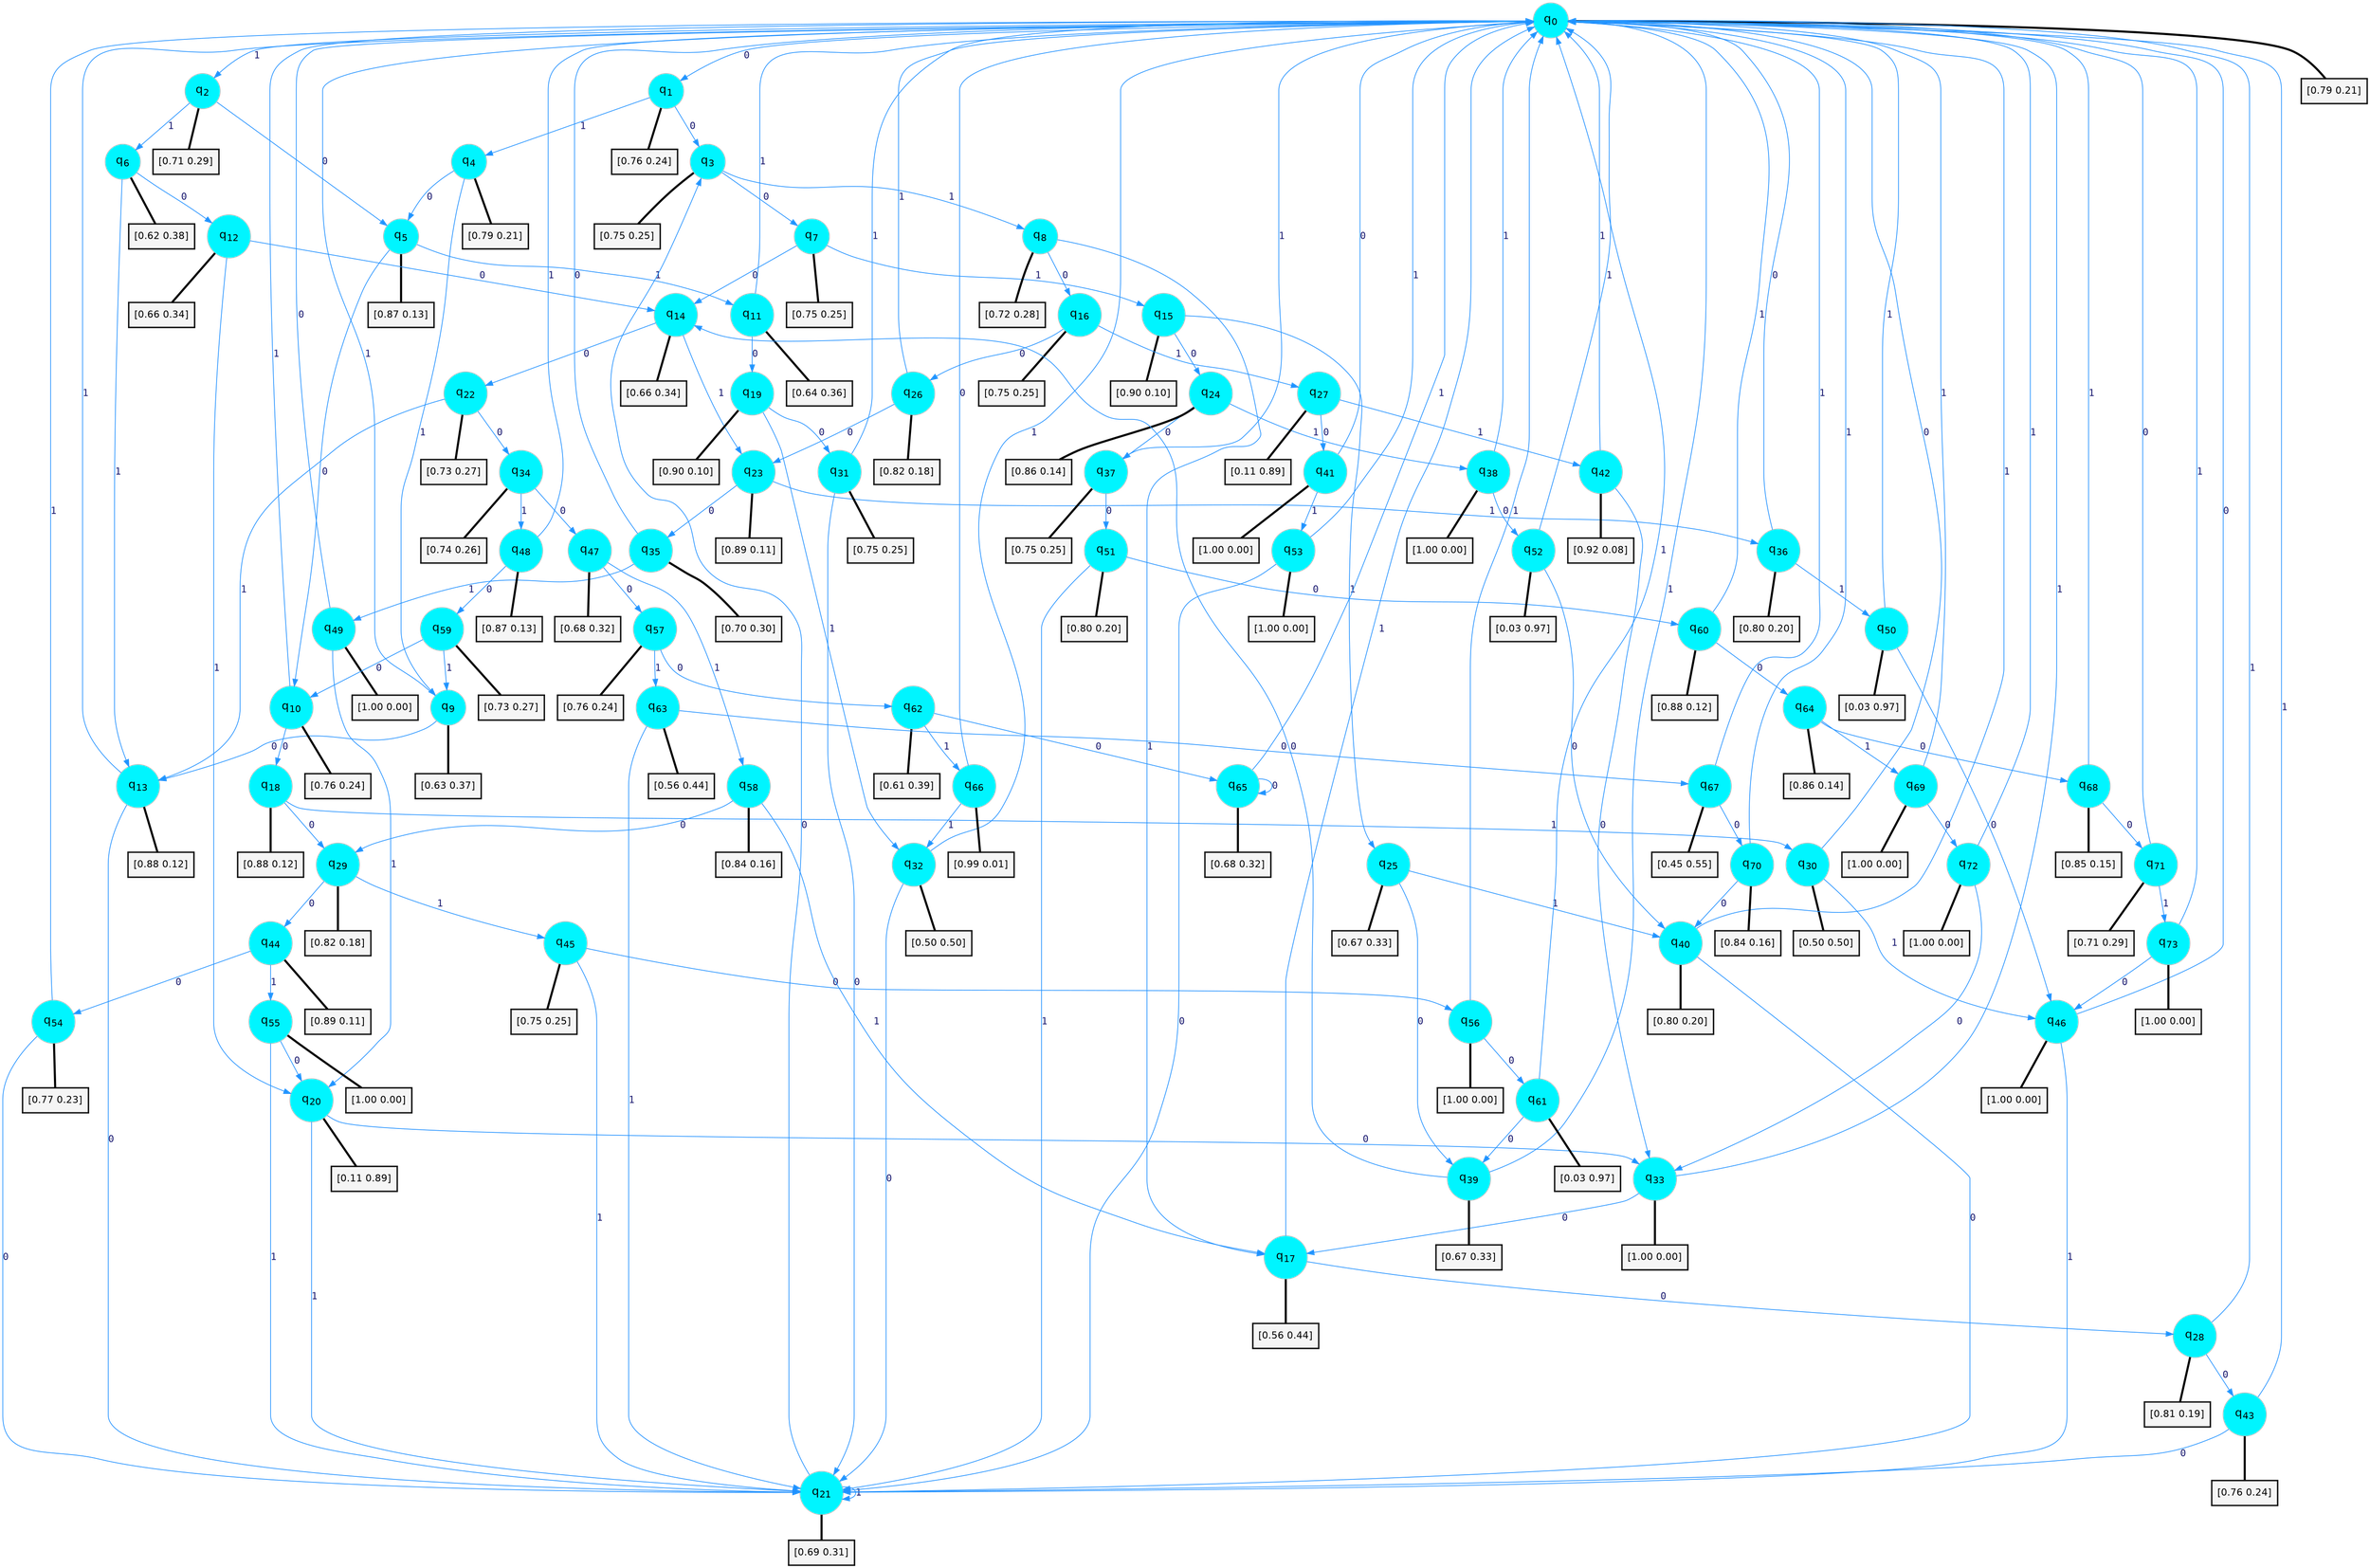 digraph G {
graph [
bgcolor=transparent, dpi=300, rankdir=TD, size="40,25"];
node [
color=gray, fillcolor=turquoise1, fontcolor=black, fontname=Helvetica, fontsize=16, fontweight=bold, shape=circle, style=filled];
edge [
arrowsize=1, color=dodgerblue1, fontcolor=midnightblue, fontname=courier, fontweight=bold, penwidth=1, style=solid, weight=20];
0[label=<q<SUB>0</SUB>>];
1[label=<q<SUB>1</SUB>>];
2[label=<q<SUB>2</SUB>>];
3[label=<q<SUB>3</SUB>>];
4[label=<q<SUB>4</SUB>>];
5[label=<q<SUB>5</SUB>>];
6[label=<q<SUB>6</SUB>>];
7[label=<q<SUB>7</SUB>>];
8[label=<q<SUB>8</SUB>>];
9[label=<q<SUB>9</SUB>>];
10[label=<q<SUB>10</SUB>>];
11[label=<q<SUB>11</SUB>>];
12[label=<q<SUB>12</SUB>>];
13[label=<q<SUB>13</SUB>>];
14[label=<q<SUB>14</SUB>>];
15[label=<q<SUB>15</SUB>>];
16[label=<q<SUB>16</SUB>>];
17[label=<q<SUB>17</SUB>>];
18[label=<q<SUB>18</SUB>>];
19[label=<q<SUB>19</SUB>>];
20[label=<q<SUB>20</SUB>>];
21[label=<q<SUB>21</SUB>>];
22[label=<q<SUB>22</SUB>>];
23[label=<q<SUB>23</SUB>>];
24[label=<q<SUB>24</SUB>>];
25[label=<q<SUB>25</SUB>>];
26[label=<q<SUB>26</SUB>>];
27[label=<q<SUB>27</SUB>>];
28[label=<q<SUB>28</SUB>>];
29[label=<q<SUB>29</SUB>>];
30[label=<q<SUB>30</SUB>>];
31[label=<q<SUB>31</SUB>>];
32[label=<q<SUB>32</SUB>>];
33[label=<q<SUB>33</SUB>>];
34[label=<q<SUB>34</SUB>>];
35[label=<q<SUB>35</SUB>>];
36[label=<q<SUB>36</SUB>>];
37[label=<q<SUB>37</SUB>>];
38[label=<q<SUB>38</SUB>>];
39[label=<q<SUB>39</SUB>>];
40[label=<q<SUB>40</SUB>>];
41[label=<q<SUB>41</SUB>>];
42[label=<q<SUB>42</SUB>>];
43[label=<q<SUB>43</SUB>>];
44[label=<q<SUB>44</SUB>>];
45[label=<q<SUB>45</SUB>>];
46[label=<q<SUB>46</SUB>>];
47[label=<q<SUB>47</SUB>>];
48[label=<q<SUB>48</SUB>>];
49[label=<q<SUB>49</SUB>>];
50[label=<q<SUB>50</SUB>>];
51[label=<q<SUB>51</SUB>>];
52[label=<q<SUB>52</SUB>>];
53[label=<q<SUB>53</SUB>>];
54[label=<q<SUB>54</SUB>>];
55[label=<q<SUB>55</SUB>>];
56[label=<q<SUB>56</SUB>>];
57[label=<q<SUB>57</SUB>>];
58[label=<q<SUB>58</SUB>>];
59[label=<q<SUB>59</SUB>>];
60[label=<q<SUB>60</SUB>>];
61[label=<q<SUB>61</SUB>>];
62[label=<q<SUB>62</SUB>>];
63[label=<q<SUB>63</SUB>>];
64[label=<q<SUB>64</SUB>>];
65[label=<q<SUB>65</SUB>>];
66[label=<q<SUB>66</SUB>>];
67[label=<q<SUB>67</SUB>>];
68[label=<q<SUB>68</SUB>>];
69[label=<q<SUB>69</SUB>>];
70[label=<q<SUB>70</SUB>>];
71[label=<q<SUB>71</SUB>>];
72[label=<q<SUB>72</SUB>>];
73[label=<q<SUB>73</SUB>>];
74[label="[0.79 0.21]", shape=box,fontcolor=black, fontname=Helvetica, fontsize=14, penwidth=2, fillcolor=whitesmoke,color=black];
75[label="[0.76 0.24]", shape=box,fontcolor=black, fontname=Helvetica, fontsize=14, penwidth=2, fillcolor=whitesmoke,color=black];
76[label="[0.71 0.29]", shape=box,fontcolor=black, fontname=Helvetica, fontsize=14, penwidth=2, fillcolor=whitesmoke,color=black];
77[label="[0.75 0.25]", shape=box,fontcolor=black, fontname=Helvetica, fontsize=14, penwidth=2, fillcolor=whitesmoke,color=black];
78[label="[0.79 0.21]", shape=box,fontcolor=black, fontname=Helvetica, fontsize=14, penwidth=2, fillcolor=whitesmoke,color=black];
79[label="[0.87 0.13]", shape=box,fontcolor=black, fontname=Helvetica, fontsize=14, penwidth=2, fillcolor=whitesmoke,color=black];
80[label="[0.62 0.38]", shape=box,fontcolor=black, fontname=Helvetica, fontsize=14, penwidth=2, fillcolor=whitesmoke,color=black];
81[label="[0.75 0.25]", shape=box,fontcolor=black, fontname=Helvetica, fontsize=14, penwidth=2, fillcolor=whitesmoke,color=black];
82[label="[0.72 0.28]", shape=box,fontcolor=black, fontname=Helvetica, fontsize=14, penwidth=2, fillcolor=whitesmoke,color=black];
83[label="[0.63 0.37]", shape=box,fontcolor=black, fontname=Helvetica, fontsize=14, penwidth=2, fillcolor=whitesmoke,color=black];
84[label="[0.76 0.24]", shape=box,fontcolor=black, fontname=Helvetica, fontsize=14, penwidth=2, fillcolor=whitesmoke,color=black];
85[label="[0.64 0.36]", shape=box,fontcolor=black, fontname=Helvetica, fontsize=14, penwidth=2, fillcolor=whitesmoke,color=black];
86[label="[0.66 0.34]", shape=box,fontcolor=black, fontname=Helvetica, fontsize=14, penwidth=2, fillcolor=whitesmoke,color=black];
87[label="[0.88 0.12]", shape=box,fontcolor=black, fontname=Helvetica, fontsize=14, penwidth=2, fillcolor=whitesmoke,color=black];
88[label="[0.66 0.34]", shape=box,fontcolor=black, fontname=Helvetica, fontsize=14, penwidth=2, fillcolor=whitesmoke,color=black];
89[label="[0.90 0.10]", shape=box,fontcolor=black, fontname=Helvetica, fontsize=14, penwidth=2, fillcolor=whitesmoke,color=black];
90[label="[0.75 0.25]", shape=box,fontcolor=black, fontname=Helvetica, fontsize=14, penwidth=2, fillcolor=whitesmoke,color=black];
91[label="[0.56 0.44]", shape=box,fontcolor=black, fontname=Helvetica, fontsize=14, penwidth=2, fillcolor=whitesmoke,color=black];
92[label="[0.88 0.12]", shape=box,fontcolor=black, fontname=Helvetica, fontsize=14, penwidth=2, fillcolor=whitesmoke,color=black];
93[label="[0.90 0.10]", shape=box,fontcolor=black, fontname=Helvetica, fontsize=14, penwidth=2, fillcolor=whitesmoke,color=black];
94[label="[0.11 0.89]", shape=box,fontcolor=black, fontname=Helvetica, fontsize=14, penwidth=2, fillcolor=whitesmoke,color=black];
95[label="[0.69 0.31]", shape=box,fontcolor=black, fontname=Helvetica, fontsize=14, penwidth=2, fillcolor=whitesmoke,color=black];
96[label="[0.73 0.27]", shape=box,fontcolor=black, fontname=Helvetica, fontsize=14, penwidth=2, fillcolor=whitesmoke,color=black];
97[label="[0.89 0.11]", shape=box,fontcolor=black, fontname=Helvetica, fontsize=14, penwidth=2, fillcolor=whitesmoke,color=black];
98[label="[0.86 0.14]", shape=box,fontcolor=black, fontname=Helvetica, fontsize=14, penwidth=2, fillcolor=whitesmoke,color=black];
99[label="[0.67 0.33]", shape=box,fontcolor=black, fontname=Helvetica, fontsize=14, penwidth=2, fillcolor=whitesmoke,color=black];
100[label="[0.82 0.18]", shape=box,fontcolor=black, fontname=Helvetica, fontsize=14, penwidth=2, fillcolor=whitesmoke,color=black];
101[label="[0.11 0.89]", shape=box,fontcolor=black, fontname=Helvetica, fontsize=14, penwidth=2, fillcolor=whitesmoke,color=black];
102[label="[0.81 0.19]", shape=box,fontcolor=black, fontname=Helvetica, fontsize=14, penwidth=2, fillcolor=whitesmoke,color=black];
103[label="[0.82 0.18]", shape=box,fontcolor=black, fontname=Helvetica, fontsize=14, penwidth=2, fillcolor=whitesmoke,color=black];
104[label="[0.50 0.50]", shape=box,fontcolor=black, fontname=Helvetica, fontsize=14, penwidth=2, fillcolor=whitesmoke,color=black];
105[label="[0.75 0.25]", shape=box,fontcolor=black, fontname=Helvetica, fontsize=14, penwidth=2, fillcolor=whitesmoke,color=black];
106[label="[0.50 0.50]", shape=box,fontcolor=black, fontname=Helvetica, fontsize=14, penwidth=2, fillcolor=whitesmoke,color=black];
107[label="[1.00 0.00]", shape=box,fontcolor=black, fontname=Helvetica, fontsize=14, penwidth=2, fillcolor=whitesmoke,color=black];
108[label="[0.74 0.26]", shape=box,fontcolor=black, fontname=Helvetica, fontsize=14, penwidth=2, fillcolor=whitesmoke,color=black];
109[label="[0.70 0.30]", shape=box,fontcolor=black, fontname=Helvetica, fontsize=14, penwidth=2, fillcolor=whitesmoke,color=black];
110[label="[0.80 0.20]", shape=box,fontcolor=black, fontname=Helvetica, fontsize=14, penwidth=2, fillcolor=whitesmoke,color=black];
111[label="[0.75 0.25]", shape=box,fontcolor=black, fontname=Helvetica, fontsize=14, penwidth=2, fillcolor=whitesmoke,color=black];
112[label="[1.00 0.00]", shape=box,fontcolor=black, fontname=Helvetica, fontsize=14, penwidth=2, fillcolor=whitesmoke,color=black];
113[label="[0.67 0.33]", shape=box,fontcolor=black, fontname=Helvetica, fontsize=14, penwidth=2, fillcolor=whitesmoke,color=black];
114[label="[0.80 0.20]", shape=box,fontcolor=black, fontname=Helvetica, fontsize=14, penwidth=2, fillcolor=whitesmoke,color=black];
115[label="[1.00 0.00]", shape=box,fontcolor=black, fontname=Helvetica, fontsize=14, penwidth=2, fillcolor=whitesmoke,color=black];
116[label="[0.92 0.08]", shape=box,fontcolor=black, fontname=Helvetica, fontsize=14, penwidth=2, fillcolor=whitesmoke,color=black];
117[label="[0.76 0.24]", shape=box,fontcolor=black, fontname=Helvetica, fontsize=14, penwidth=2, fillcolor=whitesmoke,color=black];
118[label="[0.89 0.11]", shape=box,fontcolor=black, fontname=Helvetica, fontsize=14, penwidth=2, fillcolor=whitesmoke,color=black];
119[label="[0.75 0.25]", shape=box,fontcolor=black, fontname=Helvetica, fontsize=14, penwidth=2, fillcolor=whitesmoke,color=black];
120[label="[1.00 0.00]", shape=box,fontcolor=black, fontname=Helvetica, fontsize=14, penwidth=2, fillcolor=whitesmoke,color=black];
121[label="[0.68 0.32]", shape=box,fontcolor=black, fontname=Helvetica, fontsize=14, penwidth=2, fillcolor=whitesmoke,color=black];
122[label="[0.87 0.13]", shape=box,fontcolor=black, fontname=Helvetica, fontsize=14, penwidth=2, fillcolor=whitesmoke,color=black];
123[label="[1.00 0.00]", shape=box,fontcolor=black, fontname=Helvetica, fontsize=14, penwidth=2, fillcolor=whitesmoke,color=black];
124[label="[0.03 0.97]", shape=box,fontcolor=black, fontname=Helvetica, fontsize=14, penwidth=2, fillcolor=whitesmoke,color=black];
125[label="[0.80 0.20]", shape=box,fontcolor=black, fontname=Helvetica, fontsize=14, penwidth=2, fillcolor=whitesmoke,color=black];
126[label="[0.03 0.97]", shape=box,fontcolor=black, fontname=Helvetica, fontsize=14, penwidth=2, fillcolor=whitesmoke,color=black];
127[label="[1.00 0.00]", shape=box,fontcolor=black, fontname=Helvetica, fontsize=14, penwidth=2, fillcolor=whitesmoke,color=black];
128[label="[0.77 0.23]", shape=box,fontcolor=black, fontname=Helvetica, fontsize=14, penwidth=2, fillcolor=whitesmoke,color=black];
129[label="[1.00 0.00]", shape=box,fontcolor=black, fontname=Helvetica, fontsize=14, penwidth=2, fillcolor=whitesmoke,color=black];
130[label="[1.00 0.00]", shape=box,fontcolor=black, fontname=Helvetica, fontsize=14, penwidth=2, fillcolor=whitesmoke,color=black];
131[label="[0.76 0.24]", shape=box,fontcolor=black, fontname=Helvetica, fontsize=14, penwidth=2, fillcolor=whitesmoke,color=black];
132[label="[0.84 0.16]", shape=box,fontcolor=black, fontname=Helvetica, fontsize=14, penwidth=2, fillcolor=whitesmoke,color=black];
133[label="[0.73 0.27]", shape=box,fontcolor=black, fontname=Helvetica, fontsize=14, penwidth=2, fillcolor=whitesmoke,color=black];
134[label="[0.88 0.12]", shape=box,fontcolor=black, fontname=Helvetica, fontsize=14, penwidth=2, fillcolor=whitesmoke,color=black];
135[label="[0.03 0.97]", shape=box,fontcolor=black, fontname=Helvetica, fontsize=14, penwidth=2, fillcolor=whitesmoke,color=black];
136[label="[0.61 0.39]", shape=box,fontcolor=black, fontname=Helvetica, fontsize=14, penwidth=2, fillcolor=whitesmoke,color=black];
137[label="[0.56 0.44]", shape=box,fontcolor=black, fontname=Helvetica, fontsize=14, penwidth=2, fillcolor=whitesmoke,color=black];
138[label="[0.86 0.14]", shape=box,fontcolor=black, fontname=Helvetica, fontsize=14, penwidth=2, fillcolor=whitesmoke,color=black];
139[label="[0.68 0.32]", shape=box,fontcolor=black, fontname=Helvetica, fontsize=14, penwidth=2, fillcolor=whitesmoke,color=black];
140[label="[0.99 0.01]", shape=box,fontcolor=black, fontname=Helvetica, fontsize=14, penwidth=2, fillcolor=whitesmoke,color=black];
141[label="[0.45 0.55]", shape=box,fontcolor=black, fontname=Helvetica, fontsize=14, penwidth=2, fillcolor=whitesmoke,color=black];
142[label="[0.85 0.15]", shape=box,fontcolor=black, fontname=Helvetica, fontsize=14, penwidth=2, fillcolor=whitesmoke,color=black];
143[label="[1.00 0.00]", shape=box,fontcolor=black, fontname=Helvetica, fontsize=14, penwidth=2, fillcolor=whitesmoke,color=black];
144[label="[0.84 0.16]", shape=box,fontcolor=black, fontname=Helvetica, fontsize=14, penwidth=2, fillcolor=whitesmoke,color=black];
145[label="[0.71 0.29]", shape=box,fontcolor=black, fontname=Helvetica, fontsize=14, penwidth=2, fillcolor=whitesmoke,color=black];
146[label="[1.00 0.00]", shape=box,fontcolor=black, fontname=Helvetica, fontsize=14, penwidth=2, fillcolor=whitesmoke,color=black];
147[label="[1.00 0.00]", shape=box,fontcolor=black, fontname=Helvetica, fontsize=14, penwidth=2, fillcolor=whitesmoke,color=black];
0->1 [label=0];
0->2 [label=1];
0->74 [arrowhead=none, penwidth=3,color=black];
1->3 [label=0];
1->4 [label=1];
1->75 [arrowhead=none, penwidth=3,color=black];
2->5 [label=0];
2->6 [label=1];
2->76 [arrowhead=none, penwidth=3,color=black];
3->7 [label=0];
3->8 [label=1];
3->77 [arrowhead=none, penwidth=3,color=black];
4->5 [label=0];
4->9 [label=1];
4->78 [arrowhead=none, penwidth=3,color=black];
5->10 [label=0];
5->11 [label=1];
5->79 [arrowhead=none, penwidth=3,color=black];
6->12 [label=0];
6->13 [label=1];
6->80 [arrowhead=none, penwidth=3,color=black];
7->14 [label=0];
7->15 [label=1];
7->81 [arrowhead=none, penwidth=3,color=black];
8->16 [label=0];
8->17 [label=1];
8->82 [arrowhead=none, penwidth=3,color=black];
9->13 [label=0];
9->0 [label=1];
9->83 [arrowhead=none, penwidth=3,color=black];
10->18 [label=0];
10->0 [label=1];
10->84 [arrowhead=none, penwidth=3,color=black];
11->19 [label=0];
11->0 [label=1];
11->85 [arrowhead=none, penwidth=3,color=black];
12->14 [label=0];
12->20 [label=1];
12->86 [arrowhead=none, penwidth=3,color=black];
13->21 [label=0];
13->0 [label=1];
13->87 [arrowhead=none, penwidth=3,color=black];
14->22 [label=0];
14->23 [label=1];
14->88 [arrowhead=none, penwidth=3,color=black];
15->24 [label=0];
15->25 [label=1];
15->89 [arrowhead=none, penwidth=3,color=black];
16->26 [label=0];
16->27 [label=1];
16->90 [arrowhead=none, penwidth=3,color=black];
17->28 [label=0];
17->0 [label=1];
17->91 [arrowhead=none, penwidth=3,color=black];
18->29 [label=0];
18->30 [label=1];
18->92 [arrowhead=none, penwidth=3,color=black];
19->31 [label=0];
19->32 [label=1];
19->93 [arrowhead=none, penwidth=3,color=black];
20->33 [label=0];
20->21 [label=1];
20->94 [arrowhead=none, penwidth=3,color=black];
21->3 [label=0];
21->21 [label=1];
21->95 [arrowhead=none, penwidth=3,color=black];
22->34 [label=0];
22->13 [label=1];
22->96 [arrowhead=none, penwidth=3,color=black];
23->35 [label=0];
23->36 [label=1];
23->97 [arrowhead=none, penwidth=3,color=black];
24->37 [label=0];
24->38 [label=1];
24->98 [arrowhead=none, penwidth=3,color=black];
25->39 [label=0];
25->40 [label=1];
25->99 [arrowhead=none, penwidth=3,color=black];
26->23 [label=0];
26->0 [label=1];
26->100 [arrowhead=none, penwidth=3,color=black];
27->41 [label=0];
27->42 [label=1];
27->101 [arrowhead=none, penwidth=3,color=black];
28->43 [label=0];
28->0 [label=1];
28->102 [arrowhead=none, penwidth=3,color=black];
29->44 [label=0];
29->45 [label=1];
29->103 [arrowhead=none, penwidth=3,color=black];
30->0 [label=0];
30->46 [label=1];
30->104 [arrowhead=none, penwidth=3,color=black];
31->21 [label=0];
31->0 [label=1];
31->105 [arrowhead=none, penwidth=3,color=black];
32->21 [label=0];
32->0 [label=1];
32->106 [arrowhead=none, penwidth=3,color=black];
33->17 [label=0];
33->0 [label=1];
33->107 [arrowhead=none, penwidth=3,color=black];
34->47 [label=0];
34->48 [label=1];
34->108 [arrowhead=none, penwidth=3,color=black];
35->0 [label=0];
35->49 [label=1];
35->109 [arrowhead=none, penwidth=3,color=black];
36->0 [label=0];
36->50 [label=1];
36->110 [arrowhead=none, penwidth=3,color=black];
37->51 [label=0];
37->0 [label=1];
37->111 [arrowhead=none, penwidth=3,color=black];
38->52 [label=0];
38->0 [label=1];
38->112 [arrowhead=none, penwidth=3,color=black];
39->14 [label=0];
39->0 [label=1];
39->113 [arrowhead=none, penwidth=3,color=black];
40->21 [label=0];
40->0 [label=1];
40->114 [arrowhead=none, penwidth=3,color=black];
41->0 [label=0];
41->53 [label=1];
41->115 [arrowhead=none, penwidth=3,color=black];
42->33 [label=0];
42->0 [label=1];
42->116 [arrowhead=none, penwidth=3,color=black];
43->21 [label=0];
43->0 [label=1];
43->117 [arrowhead=none, penwidth=3,color=black];
44->54 [label=0];
44->55 [label=1];
44->118 [arrowhead=none, penwidth=3,color=black];
45->56 [label=0];
45->21 [label=1];
45->119 [arrowhead=none, penwidth=3,color=black];
46->0 [label=0];
46->21 [label=1];
46->120 [arrowhead=none, penwidth=3,color=black];
47->57 [label=0];
47->58 [label=1];
47->121 [arrowhead=none, penwidth=3,color=black];
48->59 [label=0];
48->0 [label=1];
48->122 [arrowhead=none, penwidth=3,color=black];
49->0 [label=0];
49->20 [label=1];
49->123 [arrowhead=none, penwidth=3,color=black];
50->46 [label=0];
50->0 [label=1];
50->124 [arrowhead=none, penwidth=3,color=black];
51->60 [label=0];
51->21 [label=1];
51->125 [arrowhead=none, penwidth=3,color=black];
52->40 [label=0];
52->0 [label=1];
52->126 [arrowhead=none, penwidth=3,color=black];
53->21 [label=0];
53->0 [label=1];
53->127 [arrowhead=none, penwidth=3,color=black];
54->21 [label=0];
54->0 [label=1];
54->128 [arrowhead=none, penwidth=3,color=black];
55->20 [label=0];
55->21 [label=1];
55->129 [arrowhead=none, penwidth=3,color=black];
56->61 [label=0];
56->0 [label=1];
56->130 [arrowhead=none, penwidth=3,color=black];
57->62 [label=0];
57->63 [label=1];
57->131 [arrowhead=none, penwidth=3,color=black];
58->29 [label=0];
58->17 [label=1];
58->132 [arrowhead=none, penwidth=3,color=black];
59->10 [label=0];
59->9 [label=1];
59->133 [arrowhead=none, penwidth=3,color=black];
60->64 [label=0];
60->0 [label=1];
60->134 [arrowhead=none, penwidth=3,color=black];
61->39 [label=0];
61->0 [label=1];
61->135 [arrowhead=none, penwidth=3,color=black];
62->65 [label=0];
62->66 [label=1];
62->136 [arrowhead=none, penwidth=3,color=black];
63->67 [label=0];
63->21 [label=1];
63->137 [arrowhead=none, penwidth=3,color=black];
64->68 [label=0];
64->69 [label=1];
64->138 [arrowhead=none, penwidth=3,color=black];
65->65 [label=0];
65->0 [label=1];
65->139 [arrowhead=none, penwidth=3,color=black];
66->0 [label=0];
66->32 [label=1];
66->140 [arrowhead=none, penwidth=3,color=black];
67->70 [label=0];
67->0 [label=1];
67->141 [arrowhead=none, penwidth=3,color=black];
68->71 [label=0];
68->0 [label=1];
68->142 [arrowhead=none, penwidth=3,color=black];
69->72 [label=0];
69->0 [label=1];
69->143 [arrowhead=none, penwidth=3,color=black];
70->40 [label=0];
70->0 [label=1];
70->144 [arrowhead=none, penwidth=3,color=black];
71->0 [label=0];
71->73 [label=1];
71->145 [arrowhead=none, penwidth=3,color=black];
72->33 [label=0];
72->0 [label=1];
72->146 [arrowhead=none, penwidth=3,color=black];
73->46 [label=0];
73->0 [label=1];
73->147 [arrowhead=none, penwidth=3,color=black];
}
